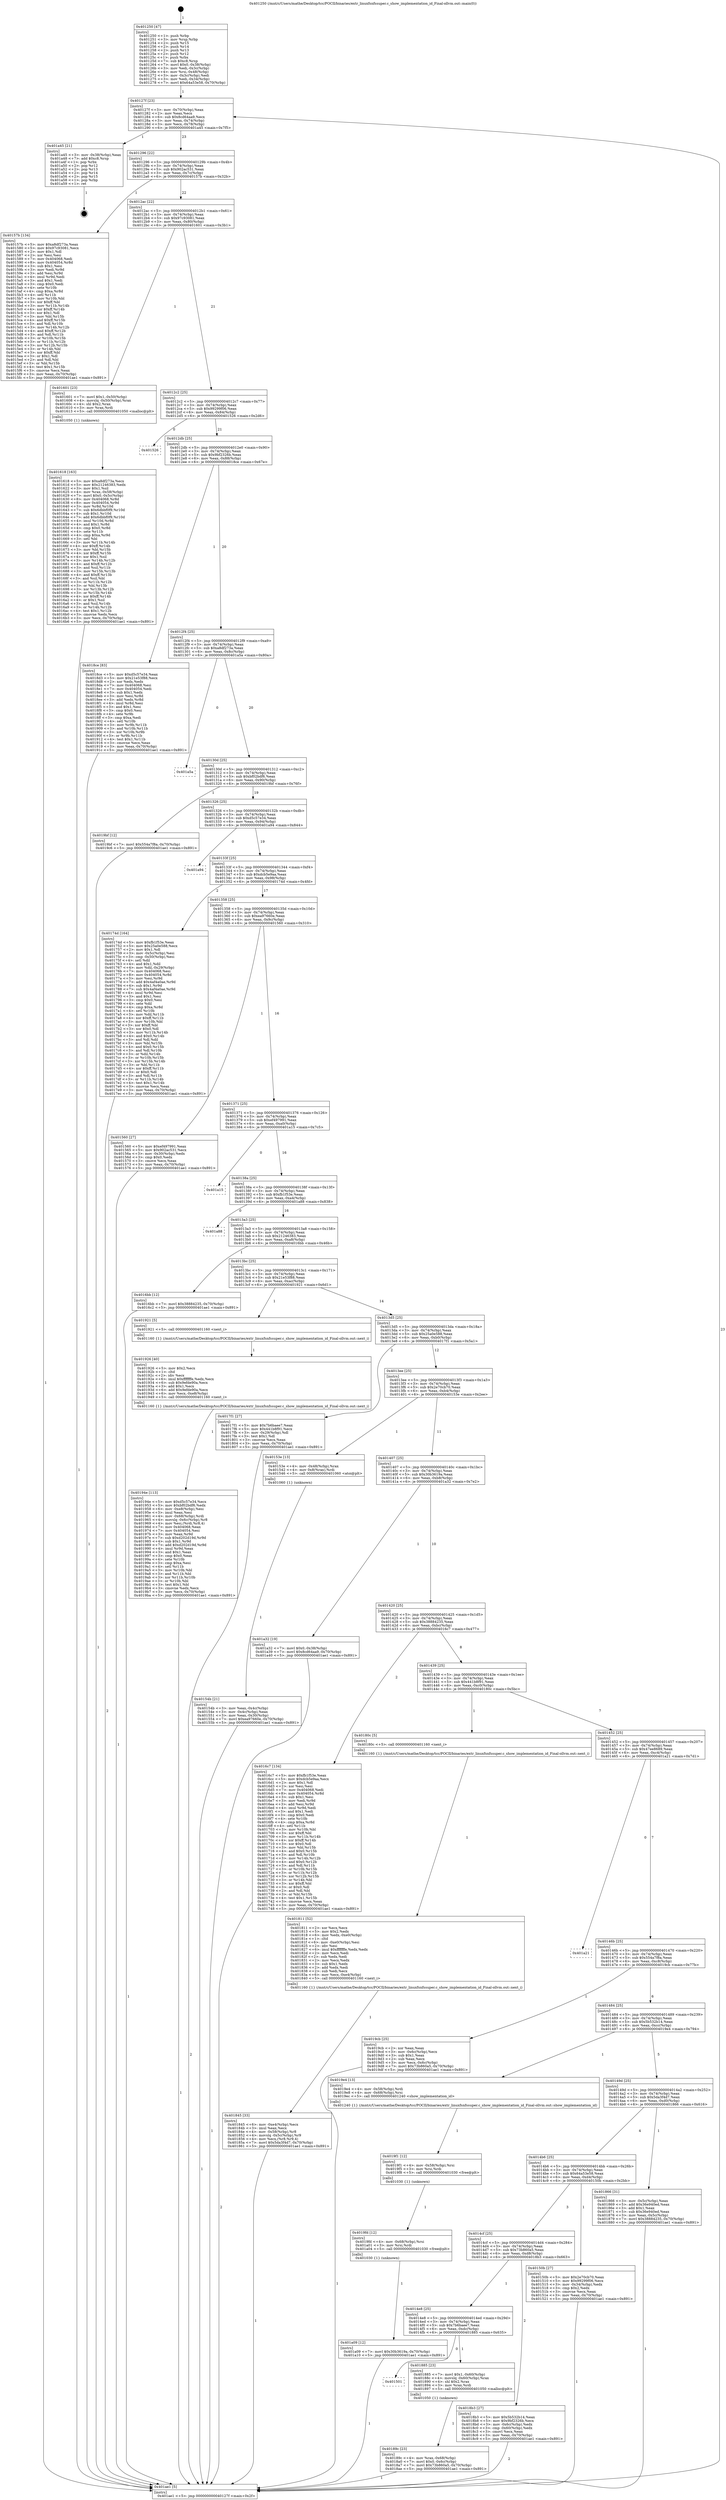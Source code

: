 digraph "0x401250" {
  label = "0x401250 (/mnt/c/Users/mathe/Desktop/tcc/POCII/binaries/extr_linuxfsnfssuper.c_show_implementation_id_Final-ollvm.out::main(0))"
  labelloc = "t"
  node[shape=record]

  Entry [label="",width=0.3,height=0.3,shape=circle,fillcolor=black,style=filled]
  "0x40127f" [label="{
     0x40127f [23]\l
     | [instrs]\l
     &nbsp;&nbsp;0x40127f \<+3\>: mov -0x70(%rbp),%eax\l
     &nbsp;&nbsp;0x401282 \<+2\>: mov %eax,%ecx\l
     &nbsp;&nbsp;0x401284 \<+6\>: sub $0x8cd64aa9,%ecx\l
     &nbsp;&nbsp;0x40128a \<+3\>: mov %eax,-0x74(%rbp)\l
     &nbsp;&nbsp;0x40128d \<+3\>: mov %ecx,-0x78(%rbp)\l
     &nbsp;&nbsp;0x401290 \<+6\>: je 0000000000401a45 \<main+0x7f5\>\l
  }"]
  "0x401a45" [label="{
     0x401a45 [21]\l
     | [instrs]\l
     &nbsp;&nbsp;0x401a45 \<+3\>: mov -0x38(%rbp),%eax\l
     &nbsp;&nbsp;0x401a48 \<+7\>: add $0xc8,%rsp\l
     &nbsp;&nbsp;0x401a4f \<+1\>: pop %rbx\l
     &nbsp;&nbsp;0x401a50 \<+2\>: pop %r12\l
     &nbsp;&nbsp;0x401a52 \<+2\>: pop %r13\l
     &nbsp;&nbsp;0x401a54 \<+2\>: pop %r14\l
     &nbsp;&nbsp;0x401a56 \<+2\>: pop %r15\l
     &nbsp;&nbsp;0x401a58 \<+1\>: pop %rbp\l
     &nbsp;&nbsp;0x401a59 \<+1\>: ret\l
  }"]
  "0x401296" [label="{
     0x401296 [22]\l
     | [instrs]\l
     &nbsp;&nbsp;0x401296 \<+5\>: jmp 000000000040129b \<main+0x4b\>\l
     &nbsp;&nbsp;0x40129b \<+3\>: mov -0x74(%rbp),%eax\l
     &nbsp;&nbsp;0x40129e \<+5\>: sub $0x902ac531,%eax\l
     &nbsp;&nbsp;0x4012a3 \<+3\>: mov %eax,-0x7c(%rbp)\l
     &nbsp;&nbsp;0x4012a6 \<+6\>: je 000000000040157b \<main+0x32b\>\l
  }"]
  Exit [label="",width=0.3,height=0.3,shape=circle,fillcolor=black,style=filled,peripheries=2]
  "0x40157b" [label="{
     0x40157b [134]\l
     | [instrs]\l
     &nbsp;&nbsp;0x40157b \<+5\>: mov $0xa8df273a,%eax\l
     &nbsp;&nbsp;0x401580 \<+5\>: mov $0x97c93081,%ecx\l
     &nbsp;&nbsp;0x401585 \<+2\>: mov $0x1,%dl\l
     &nbsp;&nbsp;0x401587 \<+2\>: xor %esi,%esi\l
     &nbsp;&nbsp;0x401589 \<+7\>: mov 0x404068,%edi\l
     &nbsp;&nbsp;0x401590 \<+8\>: mov 0x404054,%r8d\l
     &nbsp;&nbsp;0x401598 \<+3\>: sub $0x1,%esi\l
     &nbsp;&nbsp;0x40159b \<+3\>: mov %edi,%r9d\l
     &nbsp;&nbsp;0x40159e \<+3\>: add %esi,%r9d\l
     &nbsp;&nbsp;0x4015a1 \<+4\>: imul %r9d,%edi\l
     &nbsp;&nbsp;0x4015a5 \<+3\>: and $0x1,%edi\l
     &nbsp;&nbsp;0x4015a8 \<+3\>: cmp $0x0,%edi\l
     &nbsp;&nbsp;0x4015ab \<+4\>: sete %r10b\l
     &nbsp;&nbsp;0x4015af \<+4\>: cmp $0xa,%r8d\l
     &nbsp;&nbsp;0x4015b3 \<+4\>: setl %r11b\l
     &nbsp;&nbsp;0x4015b7 \<+3\>: mov %r10b,%bl\l
     &nbsp;&nbsp;0x4015ba \<+3\>: xor $0xff,%bl\l
     &nbsp;&nbsp;0x4015bd \<+3\>: mov %r11b,%r14b\l
     &nbsp;&nbsp;0x4015c0 \<+4\>: xor $0xff,%r14b\l
     &nbsp;&nbsp;0x4015c4 \<+3\>: xor $0x1,%dl\l
     &nbsp;&nbsp;0x4015c7 \<+3\>: mov %bl,%r15b\l
     &nbsp;&nbsp;0x4015ca \<+4\>: and $0xff,%r15b\l
     &nbsp;&nbsp;0x4015ce \<+3\>: and %dl,%r10b\l
     &nbsp;&nbsp;0x4015d1 \<+3\>: mov %r14b,%r12b\l
     &nbsp;&nbsp;0x4015d4 \<+4\>: and $0xff,%r12b\l
     &nbsp;&nbsp;0x4015d8 \<+3\>: and %dl,%r11b\l
     &nbsp;&nbsp;0x4015db \<+3\>: or %r10b,%r15b\l
     &nbsp;&nbsp;0x4015de \<+3\>: or %r11b,%r12b\l
     &nbsp;&nbsp;0x4015e1 \<+3\>: xor %r12b,%r15b\l
     &nbsp;&nbsp;0x4015e4 \<+3\>: or %r14b,%bl\l
     &nbsp;&nbsp;0x4015e7 \<+3\>: xor $0xff,%bl\l
     &nbsp;&nbsp;0x4015ea \<+3\>: or $0x1,%dl\l
     &nbsp;&nbsp;0x4015ed \<+2\>: and %dl,%bl\l
     &nbsp;&nbsp;0x4015ef \<+3\>: or %bl,%r15b\l
     &nbsp;&nbsp;0x4015f2 \<+4\>: test $0x1,%r15b\l
     &nbsp;&nbsp;0x4015f6 \<+3\>: cmovne %ecx,%eax\l
     &nbsp;&nbsp;0x4015f9 \<+3\>: mov %eax,-0x70(%rbp)\l
     &nbsp;&nbsp;0x4015fc \<+5\>: jmp 0000000000401ae1 \<main+0x891\>\l
  }"]
  "0x4012ac" [label="{
     0x4012ac [22]\l
     | [instrs]\l
     &nbsp;&nbsp;0x4012ac \<+5\>: jmp 00000000004012b1 \<main+0x61\>\l
     &nbsp;&nbsp;0x4012b1 \<+3\>: mov -0x74(%rbp),%eax\l
     &nbsp;&nbsp;0x4012b4 \<+5\>: sub $0x97c93081,%eax\l
     &nbsp;&nbsp;0x4012b9 \<+3\>: mov %eax,-0x80(%rbp)\l
     &nbsp;&nbsp;0x4012bc \<+6\>: je 0000000000401601 \<main+0x3b1\>\l
  }"]
  "0x401a09" [label="{
     0x401a09 [12]\l
     | [instrs]\l
     &nbsp;&nbsp;0x401a09 \<+7\>: movl $0x30b3619a,-0x70(%rbp)\l
     &nbsp;&nbsp;0x401a10 \<+5\>: jmp 0000000000401ae1 \<main+0x891\>\l
  }"]
  "0x401601" [label="{
     0x401601 [23]\l
     | [instrs]\l
     &nbsp;&nbsp;0x401601 \<+7\>: movl $0x1,-0x50(%rbp)\l
     &nbsp;&nbsp;0x401608 \<+4\>: movslq -0x50(%rbp),%rax\l
     &nbsp;&nbsp;0x40160c \<+4\>: shl $0x2,%rax\l
     &nbsp;&nbsp;0x401610 \<+3\>: mov %rax,%rdi\l
     &nbsp;&nbsp;0x401613 \<+5\>: call 0000000000401050 \<malloc@plt\>\l
     | [calls]\l
     &nbsp;&nbsp;0x401050 \{1\} (unknown)\l
  }"]
  "0x4012c2" [label="{
     0x4012c2 [25]\l
     | [instrs]\l
     &nbsp;&nbsp;0x4012c2 \<+5\>: jmp 00000000004012c7 \<main+0x77\>\l
     &nbsp;&nbsp;0x4012c7 \<+3\>: mov -0x74(%rbp),%eax\l
     &nbsp;&nbsp;0x4012ca \<+5\>: sub $0x99299f06,%eax\l
     &nbsp;&nbsp;0x4012cf \<+6\>: mov %eax,-0x84(%rbp)\l
     &nbsp;&nbsp;0x4012d5 \<+6\>: je 0000000000401526 \<main+0x2d6\>\l
  }"]
  "0x4019fd" [label="{
     0x4019fd [12]\l
     | [instrs]\l
     &nbsp;&nbsp;0x4019fd \<+4\>: mov -0x68(%rbp),%rsi\l
     &nbsp;&nbsp;0x401a01 \<+3\>: mov %rsi,%rdi\l
     &nbsp;&nbsp;0x401a04 \<+5\>: call 0000000000401030 \<free@plt\>\l
     | [calls]\l
     &nbsp;&nbsp;0x401030 \{1\} (unknown)\l
  }"]
  "0x401526" [label="{
     0x401526\l
  }", style=dashed]
  "0x4012db" [label="{
     0x4012db [25]\l
     | [instrs]\l
     &nbsp;&nbsp;0x4012db \<+5\>: jmp 00000000004012e0 \<main+0x90\>\l
     &nbsp;&nbsp;0x4012e0 \<+3\>: mov -0x74(%rbp),%eax\l
     &nbsp;&nbsp;0x4012e3 \<+5\>: sub $0x9bf2326b,%eax\l
     &nbsp;&nbsp;0x4012e8 \<+6\>: mov %eax,-0x88(%rbp)\l
     &nbsp;&nbsp;0x4012ee \<+6\>: je 00000000004018ce \<main+0x67e\>\l
  }"]
  "0x4019f1" [label="{
     0x4019f1 [12]\l
     | [instrs]\l
     &nbsp;&nbsp;0x4019f1 \<+4\>: mov -0x58(%rbp),%rsi\l
     &nbsp;&nbsp;0x4019f5 \<+3\>: mov %rsi,%rdi\l
     &nbsp;&nbsp;0x4019f8 \<+5\>: call 0000000000401030 \<free@plt\>\l
     | [calls]\l
     &nbsp;&nbsp;0x401030 \{1\} (unknown)\l
  }"]
  "0x4018ce" [label="{
     0x4018ce [83]\l
     | [instrs]\l
     &nbsp;&nbsp;0x4018ce \<+5\>: mov $0xd5c57e34,%eax\l
     &nbsp;&nbsp;0x4018d3 \<+5\>: mov $0x21e53f88,%ecx\l
     &nbsp;&nbsp;0x4018d8 \<+2\>: xor %edx,%edx\l
     &nbsp;&nbsp;0x4018da \<+7\>: mov 0x404068,%esi\l
     &nbsp;&nbsp;0x4018e1 \<+7\>: mov 0x404054,%edi\l
     &nbsp;&nbsp;0x4018e8 \<+3\>: sub $0x1,%edx\l
     &nbsp;&nbsp;0x4018eb \<+3\>: mov %esi,%r8d\l
     &nbsp;&nbsp;0x4018ee \<+3\>: add %edx,%r8d\l
     &nbsp;&nbsp;0x4018f1 \<+4\>: imul %r8d,%esi\l
     &nbsp;&nbsp;0x4018f5 \<+3\>: and $0x1,%esi\l
     &nbsp;&nbsp;0x4018f8 \<+3\>: cmp $0x0,%esi\l
     &nbsp;&nbsp;0x4018fb \<+4\>: sete %r9b\l
     &nbsp;&nbsp;0x4018ff \<+3\>: cmp $0xa,%edi\l
     &nbsp;&nbsp;0x401902 \<+4\>: setl %r10b\l
     &nbsp;&nbsp;0x401906 \<+3\>: mov %r9b,%r11b\l
     &nbsp;&nbsp;0x401909 \<+3\>: and %r10b,%r11b\l
     &nbsp;&nbsp;0x40190c \<+3\>: xor %r10b,%r9b\l
     &nbsp;&nbsp;0x40190f \<+3\>: or %r9b,%r11b\l
     &nbsp;&nbsp;0x401912 \<+4\>: test $0x1,%r11b\l
     &nbsp;&nbsp;0x401916 \<+3\>: cmovne %ecx,%eax\l
     &nbsp;&nbsp;0x401919 \<+3\>: mov %eax,-0x70(%rbp)\l
     &nbsp;&nbsp;0x40191c \<+5\>: jmp 0000000000401ae1 \<main+0x891\>\l
  }"]
  "0x4012f4" [label="{
     0x4012f4 [25]\l
     | [instrs]\l
     &nbsp;&nbsp;0x4012f4 \<+5\>: jmp 00000000004012f9 \<main+0xa9\>\l
     &nbsp;&nbsp;0x4012f9 \<+3\>: mov -0x74(%rbp),%eax\l
     &nbsp;&nbsp;0x4012fc \<+5\>: sub $0xa8df273a,%eax\l
     &nbsp;&nbsp;0x401301 \<+6\>: mov %eax,-0x8c(%rbp)\l
     &nbsp;&nbsp;0x401307 \<+6\>: je 0000000000401a5a \<main+0x80a\>\l
  }"]
  "0x40194e" [label="{
     0x40194e [113]\l
     | [instrs]\l
     &nbsp;&nbsp;0x40194e \<+5\>: mov $0xd5c57e34,%ecx\l
     &nbsp;&nbsp;0x401953 \<+5\>: mov $0xbf02bdf6,%edx\l
     &nbsp;&nbsp;0x401958 \<+6\>: mov -0xe8(%rbp),%esi\l
     &nbsp;&nbsp;0x40195e \<+3\>: imul %eax,%esi\l
     &nbsp;&nbsp;0x401961 \<+4\>: mov -0x68(%rbp),%rdi\l
     &nbsp;&nbsp;0x401965 \<+4\>: movslq -0x6c(%rbp),%r8\l
     &nbsp;&nbsp;0x401969 \<+4\>: mov %esi,(%rdi,%r8,4)\l
     &nbsp;&nbsp;0x40196d \<+7\>: mov 0x404068,%eax\l
     &nbsp;&nbsp;0x401974 \<+7\>: mov 0x404054,%esi\l
     &nbsp;&nbsp;0x40197b \<+3\>: mov %eax,%r9d\l
     &nbsp;&nbsp;0x40197e \<+7\>: sub $0xd202d19d,%r9d\l
     &nbsp;&nbsp;0x401985 \<+4\>: sub $0x1,%r9d\l
     &nbsp;&nbsp;0x401989 \<+7\>: add $0xd202d19d,%r9d\l
     &nbsp;&nbsp;0x401990 \<+4\>: imul %r9d,%eax\l
     &nbsp;&nbsp;0x401994 \<+3\>: and $0x1,%eax\l
     &nbsp;&nbsp;0x401997 \<+3\>: cmp $0x0,%eax\l
     &nbsp;&nbsp;0x40199a \<+4\>: sete %r10b\l
     &nbsp;&nbsp;0x40199e \<+3\>: cmp $0xa,%esi\l
     &nbsp;&nbsp;0x4019a1 \<+4\>: setl %r11b\l
     &nbsp;&nbsp;0x4019a5 \<+3\>: mov %r10b,%bl\l
     &nbsp;&nbsp;0x4019a8 \<+3\>: and %r11b,%bl\l
     &nbsp;&nbsp;0x4019ab \<+3\>: xor %r11b,%r10b\l
     &nbsp;&nbsp;0x4019ae \<+3\>: or %r10b,%bl\l
     &nbsp;&nbsp;0x4019b1 \<+3\>: test $0x1,%bl\l
     &nbsp;&nbsp;0x4019b4 \<+3\>: cmovne %edx,%ecx\l
     &nbsp;&nbsp;0x4019b7 \<+3\>: mov %ecx,-0x70(%rbp)\l
     &nbsp;&nbsp;0x4019ba \<+5\>: jmp 0000000000401ae1 \<main+0x891\>\l
  }"]
  "0x401a5a" [label="{
     0x401a5a\l
  }", style=dashed]
  "0x40130d" [label="{
     0x40130d [25]\l
     | [instrs]\l
     &nbsp;&nbsp;0x40130d \<+5\>: jmp 0000000000401312 \<main+0xc2\>\l
     &nbsp;&nbsp;0x401312 \<+3\>: mov -0x74(%rbp),%eax\l
     &nbsp;&nbsp;0x401315 \<+5\>: sub $0xbf02bdf6,%eax\l
     &nbsp;&nbsp;0x40131a \<+6\>: mov %eax,-0x90(%rbp)\l
     &nbsp;&nbsp;0x401320 \<+6\>: je 00000000004019bf \<main+0x76f\>\l
  }"]
  "0x401926" [label="{
     0x401926 [40]\l
     | [instrs]\l
     &nbsp;&nbsp;0x401926 \<+5\>: mov $0x2,%ecx\l
     &nbsp;&nbsp;0x40192b \<+1\>: cltd\l
     &nbsp;&nbsp;0x40192c \<+2\>: idiv %ecx\l
     &nbsp;&nbsp;0x40192e \<+6\>: imul $0xfffffffe,%edx,%ecx\l
     &nbsp;&nbsp;0x401934 \<+6\>: sub $0x9efde90a,%ecx\l
     &nbsp;&nbsp;0x40193a \<+3\>: add $0x1,%ecx\l
     &nbsp;&nbsp;0x40193d \<+6\>: add $0x9efde90a,%ecx\l
     &nbsp;&nbsp;0x401943 \<+6\>: mov %ecx,-0xe8(%rbp)\l
     &nbsp;&nbsp;0x401949 \<+5\>: call 0000000000401160 \<next_i\>\l
     | [calls]\l
     &nbsp;&nbsp;0x401160 \{1\} (/mnt/c/Users/mathe/Desktop/tcc/POCII/binaries/extr_linuxfsnfssuper.c_show_implementation_id_Final-ollvm.out::next_i)\l
  }"]
  "0x4019bf" [label="{
     0x4019bf [12]\l
     | [instrs]\l
     &nbsp;&nbsp;0x4019bf \<+7\>: movl $0x554a7f8a,-0x70(%rbp)\l
     &nbsp;&nbsp;0x4019c6 \<+5\>: jmp 0000000000401ae1 \<main+0x891\>\l
  }"]
  "0x401326" [label="{
     0x401326 [25]\l
     | [instrs]\l
     &nbsp;&nbsp;0x401326 \<+5\>: jmp 000000000040132b \<main+0xdb\>\l
     &nbsp;&nbsp;0x40132b \<+3\>: mov -0x74(%rbp),%eax\l
     &nbsp;&nbsp;0x40132e \<+5\>: sub $0xd5c57e34,%eax\l
     &nbsp;&nbsp;0x401333 \<+6\>: mov %eax,-0x94(%rbp)\l
     &nbsp;&nbsp;0x401339 \<+6\>: je 0000000000401a94 \<main+0x844\>\l
  }"]
  "0x40189c" [label="{
     0x40189c [23]\l
     | [instrs]\l
     &nbsp;&nbsp;0x40189c \<+4\>: mov %rax,-0x68(%rbp)\l
     &nbsp;&nbsp;0x4018a0 \<+7\>: movl $0x0,-0x6c(%rbp)\l
     &nbsp;&nbsp;0x4018a7 \<+7\>: movl $0x73b860a5,-0x70(%rbp)\l
     &nbsp;&nbsp;0x4018ae \<+5\>: jmp 0000000000401ae1 \<main+0x891\>\l
  }"]
  "0x401a94" [label="{
     0x401a94\l
  }", style=dashed]
  "0x40133f" [label="{
     0x40133f [25]\l
     | [instrs]\l
     &nbsp;&nbsp;0x40133f \<+5\>: jmp 0000000000401344 \<main+0xf4\>\l
     &nbsp;&nbsp;0x401344 \<+3\>: mov -0x74(%rbp),%eax\l
     &nbsp;&nbsp;0x401347 \<+5\>: sub $0xdcb5e9aa,%eax\l
     &nbsp;&nbsp;0x40134c \<+6\>: mov %eax,-0x98(%rbp)\l
     &nbsp;&nbsp;0x401352 \<+6\>: je 000000000040174d \<main+0x4fd\>\l
  }"]
  "0x401501" [label="{
     0x401501\l
  }", style=dashed]
  "0x40174d" [label="{
     0x40174d [164]\l
     | [instrs]\l
     &nbsp;&nbsp;0x40174d \<+5\>: mov $0xfb1f53e,%eax\l
     &nbsp;&nbsp;0x401752 \<+5\>: mov $0x25a0e588,%ecx\l
     &nbsp;&nbsp;0x401757 \<+2\>: mov $0x1,%dl\l
     &nbsp;&nbsp;0x401759 \<+3\>: mov -0x5c(%rbp),%esi\l
     &nbsp;&nbsp;0x40175c \<+3\>: cmp -0x50(%rbp),%esi\l
     &nbsp;&nbsp;0x40175f \<+4\>: setl %dil\l
     &nbsp;&nbsp;0x401763 \<+4\>: and $0x1,%dil\l
     &nbsp;&nbsp;0x401767 \<+4\>: mov %dil,-0x29(%rbp)\l
     &nbsp;&nbsp;0x40176b \<+7\>: mov 0x404068,%esi\l
     &nbsp;&nbsp;0x401772 \<+8\>: mov 0x404054,%r8d\l
     &nbsp;&nbsp;0x40177a \<+3\>: mov %esi,%r9d\l
     &nbsp;&nbsp;0x40177d \<+7\>: add $0x4af4a0ae,%r9d\l
     &nbsp;&nbsp;0x401784 \<+4\>: sub $0x1,%r9d\l
     &nbsp;&nbsp;0x401788 \<+7\>: sub $0x4af4a0ae,%r9d\l
     &nbsp;&nbsp;0x40178f \<+4\>: imul %r9d,%esi\l
     &nbsp;&nbsp;0x401793 \<+3\>: and $0x1,%esi\l
     &nbsp;&nbsp;0x401796 \<+3\>: cmp $0x0,%esi\l
     &nbsp;&nbsp;0x401799 \<+4\>: sete %dil\l
     &nbsp;&nbsp;0x40179d \<+4\>: cmp $0xa,%r8d\l
     &nbsp;&nbsp;0x4017a1 \<+4\>: setl %r10b\l
     &nbsp;&nbsp;0x4017a5 \<+3\>: mov %dil,%r11b\l
     &nbsp;&nbsp;0x4017a8 \<+4\>: xor $0xff,%r11b\l
     &nbsp;&nbsp;0x4017ac \<+3\>: mov %r10b,%bl\l
     &nbsp;&nbsp;0x4017af \<+3\>: xor $0xff,%bl\l
     &nbsp;&nbsp;0x4017b2 \<+3\>: xor $0x0,%dl\l
     &nbsp;&nbsp;0x4017b5 \<+3\>: mov %r11b,%r14b\l
     &nbsp;&nbsp;0x4017b8 \<+4\>: and $0x0,%r14b\l
     &nbsp;&nbsp;0x4017bc \<+3\>: and %dl,%dil\l
     &nbsp;&nbsp;0x4017bf \<+3\>: mov %bl,%r15b\l
     &nbsp;&nbsp;0x4017c2 \<+4\>: and $0x0,%r15b\l
     &nbsp;&nbsp;0x4017c6 \<+3\>: and %dl,%r10b\l
     &nbsp;&nbsp;0x4017c9 \<+3\>: or %dil,%r14b\l
     &nbsp;&nbsp;0x4017cc \<+3\>: or %r10b,%r15b\l
     &nbsp;&nbsp;0x4017cf \<+3\>: xor %r15b,%r14b\l
     &nbsp;&nbsp;0x4017d2 \<+3\>: or %bl,%r11b\l
     &nbsp;&nbsp;0x4017d5 \<+4\>: xor $0xff,%r11b\l
     &nbsp;&nbsp;0x4017d9 \<+3\>: or $0x0,%dl\l
     &nbsp;&nbsp;0x4017dc \<+3\>: and %dl,%r11b\l
     &nbsp;&nbsp;0x4017df \<+3\>: or %r11b,%r14b\l
     &nbsp;&nbsp;0x4017e2 \<+4\>: test $0x1,%r14b\l
     &nbsp;&nbsp;0x4017e6 \<+3\>: cmovne %ecx,%eax\l
     &nbsp;&nbsp;0x4017e9 \<+3\>: mov %eax,-0x70(%rbp)\l
     &nbsp;&nbsp;0x4017ec \<+5\>: jmp 0000000000401ae1 \<main+0x891\>\l
  }"]
  "0x401358" [label="{
     0x401358 [25]\l
     | [instrs]\l
     &nbsp;&nbsp;0x401358 \<+5\>: jmp 000000000040135d \<main+0x10d\>\l
     &nbsp;&nbsp;0x40135d \<+3\>: mov -0x74(%rbp),%eax\l
     &nbsp;&nbsp;0x401360 \<+5\>: sub $0xea97660e,%eax\l
     &nbsp;&nbsp;0x401365 \<+6\>: mov %eax,-0x9c(%rbp)\l
     &nbsp;&nbsp;0x40136b \<+6\>: je 0000000000401560 \<main+0x310\>\l
  }"]
  "0x401885" [label="{
     0x401885 [23]\l
     | [instrs]\l
     &nbsp;&nbsp;0x401885 \<+7\>: movl $0x1,-0x60(%rbp)\l
     &nbsp;&nbsp;0x40188c \<+4\>: movslq -0x60(%rbp),%rax\l
     &nbsp;&nbsp;0x401890 \<+4\>: shl $0x2,%rax\l
     &nbsp;&nbsp;0x401894 \<+3\>: mov %rax,%rdi\l
     &nbsp;&nbsp;0x401897 \<+5\>: call 0000000000401050 \<malloc@plt\>\l
     | [calls]\l
     &nbsp;&nbsp;0x401050 \{1\} (unknown)\l
  }"]
  "0x401560" [label="{
     0x401560 [27]\l
     | [instrs]\l
     &nbsp;&nbsp;0x401560 \<+5\>: mov $0xef497991,%eax\l
     &nbsp;&nbsp;0x401565 \<+5\>: mov $0x902ac531,%ecx\l
     &nbsp;&nbsp;0x40156a \<+3\>: mov -0x30(%rbp),%edx\l
     &nbsp;&nbsp;0x40156d \<+3\>: cmp $0x0,%edx\l
     &nbsp;&nbsp;0x401570 \<+3\>: cmove %ecx,%eax\l
     &nbsp;&nbsp;0x401573 \<+3\>: mov %eax,-0x70(%rbp)\l
     &nbsp;&nbsp;0x401576 \<+5\>: jmp 0000000000401ae1 \<main+0x891\>\l
  }"]
  "0x401371" [label="{
     0x401371 [25]\l
     | [instrs]\l
     &nbsp;&nbsp;0x401371 \<+5\>: jmp 0000000000401376 \<main+0x126\>\l
     &nbsp;&nbsp;0x401376 \<+3\>: mov -0x74(%rbp),%eax\l
     &nbsp;&nbsp;0x401379 \<+5\>: sub $0xef497991,%eax\l
     &nbsp;&nbsp;0x40137e \<+6\>: mov %eax,-0xa0(%rbp)\l
     &nbsp;&nbsp;0x401384 \<+6\>: je 0000000000401a15 \<main+0x7c5\>\l
  }"]
  "0x4014e8" [label="{
     0x4014e8 [25]\l
     | [instrs]\l
     &nbsp;&nbsp;0x4014e8 \<+5\>: jmp 00000000004014ed \<main+0x29d\>\l
     &nbsp;&nbsp;0x4014ed \<+3\>: mov -0x74(%rbp),%eax\l
     &nbsp;&nbsp;0x4014f0 \<+5\>: sub $0x7b6baee7,%eax\l
     &nbsp;&nbsp;0x4014f5 \<+6\>: mov %eax,-0xdc(%rbp)\l
     &nbsp;&nbsp;0x4014fb \<+6\>: je 0000000000401885 \<main+0x635\>\l
  }"]
  "0x401a15" [label="{
     0x401a15\l
  }", style=dashed]
  "0x40138a" [label="{
     0x40138a [25]\l
     | [instrs]\l
     &nbsp;&nbsp;0x40138a \<+5\>: jmp 000000000040138f \<main+0x13f\>\l
     &nbsp;&nbsp;0x40138f \<+3\>: mov -0x74(%rbp),%eax\l
     &nbsp;&nbsp;0x401392 \<+5\>: sub $0xfb1f53e,%eax\l
     &nbsp;&nbsp;0x401397 \<+6\>: mov %eax,-0xa4(%rbp)\l
     &nbsp;&nbsp;0x40139d \<+6\>: je 0000000000401a88 \<main+0x838\>\l
  }"]
  "0x4018b3" [label="{
     0x4018b3 [27]\l
     | [instrs]\l
     &nbsp;&nbsp;0x4018b3 \<+5\>: mov $0x5b532b14,%eax\l
     &nbsp;&nbsp;0x4018b8 \<+5\>: mov $0x9bf2326b,%ecx\l
     &nbsp;&nbsp;0x4018bd \<+3\>: mov -0x6c(%rbp),%edx\l
     &nbsp;&nbsp;0x4018c0 \<+3\>: cmp -0x60(%rbp),%edx\l
     &nbsp;&nbsp;0x4018c3 \<+3\>: cmovl %ecx,%eax\l
     &nbsp;&nbsp;0x4018c6 \<+3\>: mov %eax,-0x70(%rbp)\l
     &nbsp;&nbsp;0x4018c9 \<+5\>: jmp 0000000000401ae1 \<main+0x891\>\l
  }"]
  "0x401a88" [label="{
     0x401a88\l
  }", style=dashed]
  "0x4013a3" [label="{
     0x4013a3 [25]\l
     | [instrs]\l
     &nbsp;&nbsp;0x4013a3 \<+5\>: jmp 00000000004013a8 \<main+0x158\>\l
     &nbsp;&nbsp;0x4013a8 \<+3\>: mov -0x74(%rbp),%eax\l
     &nbsp;&nbsp;0x4013ab \<+5\>: sub $0x21246383,%eax\l
     &nbsp;&nbsp;0x4013b0 \<+6\>: mov %eax,-0xa8(%rbp)\l
     &nbsp;&nbsp;0x4013b6 \<+6\>: je 00000000004016bb \<main+0x46b\>\l
  }"]
  "0x401845" [label="{
     0x401845 [33]\l
     | [instrs]\l
     &nbsp;&nbsp;0x401845 \<+6\>: mov -0xe4(%rbp),%ecx\l
     &nbsp;&nbsp;0x40184b \<+3\>: imul %eax,%ecx\l
     &nbsp;&nbsp;0x40184e \<+4\>: mov -0x58(%rbp),%r8\l
     &nbsp;&nbsp;0x401852 \<+4\>: movslq -0x5c(%rbp),%r9\l
     &nbsp;&nbsp;0x401856 \<+4\>: mov %ecx,(%r8,%r9,4)\l
     &nbsp;&nbsp;0x40185a \<+7\>: movl $0x5da3f4d7,-0x70(%rbp)\l
     &nbsp;&nbsp;0x401861 \<+5\>: jmp 0000000000401ae1 \<main+0x891\>\l
  }"]
  "0x4016bb" [label="{
     0x4016bb [12]\l
     | [instrs]\l
     &nbsp;&nbsp;0x4016bb \<+7\>: movl $0x38884235,-0x70(%rbp)\l
     &nbsp;&nbsp;0x4016c2 \<+5\>: jmp 0000000000401ae1 \<main+0x891\>\l
  }"]
  "0x4013bc" [label="{
     0x4013bc [25]\l
     | [instrs]\l
     &nbsp;&nbsp;0x4013bc \<+5\>: jmp 00000000004013c1 \<main+0x171\>\l
     &nbsp;&nbsp;0x4013c1 \<+3\>: mov -0x74(%rbp),%eax\l
     &nbsp;&nbsp;0x4013c4 \<+5\>: sub $0x21e53f88,%eax\l
     &nbsp;&nbsp;0x4013c9 \<+6\>: mov %eax,-0xac(%rbp)\l
     &nbsp;&nbsp;0x4013cf \<+6\>: je 0000000000401921 \<main+0x6d1\>\l
  }"]
  "0x401811" [label="{
     0x401811 [52]\l
     | [instrs]\l
     &nbsp;&nbsp;0x401811 \<+2\>: xor %ecx,%ecx\l
     &nbsp;&nbsp;0x401813 \<+5\>: mov $0x2,%edx\l
     &nbsp;&nbsp;0x401818 \<+6\>: mov %edx,-0xe0(%rbp)\l
     &nbsp;&nbsp;0x40181e \<+1\>: cltd\l
     &nbsp;&nbsp;0x40181f \<+6\>: mov -0xe0(%rbp),%esi\l
     &nbsp;&nbsp;0x401825 \<+2\>: idiv %esi\l
     &nbsp;&nbsp;0x401827 \<+6\>: imul $0xfffffffe,%edx,%edx\l
     &nbsp;&nbsp;0x40182d \<+2\>: mov %ecx,%edi\l
     &nbsp;&nbsp;0x40182f \<+2\>: sub %edx,%edi\l
     &nbsp;&nbsp;0x401831 \<+2\>: mov %ecx,%edx\l
     &nbsp;&nbsp;0x401833 \<+3\>: sub $0x1,%edx\l
     &nbsp;&nbsp;0x401836 \<+2\>: add %edx,%edi\l
     &nbsp;&nbsp;0x401838 \<+2\>: sub %edi,%ecx\l
     &nbsp;&nbsp;0x40183a \<+6\>: mov %ecx,-0xe4(%rbp)\l
     &nbsp;&nbsp;0x401840 \<+5\>: call 0000000000401160 \<next_i\>\l
     | [calls]\l
     &nbsp;&nbsp;0x401160 \{1\} (/mnt/c/Users/mathe/Desktop/tcc/POCII/binaries/extr_linuxfsnfssuper.c_show_implementation_id_Final-ollvm.out::next_i)\l
  }"]
  "0x401921" [label="{
     0x401921 [5]\l
     | [instrs]\l
     &nbsp;&nbsp;0x401921 \<+5\>: call 0000000000401160 \<next_i\>\l
     | [calls]\l
     &nbsp;&nbsp;0x401160 \{1\} (/mnt/c/Users/mathe/Desktop/tcc/POCII/binaries/extr_linuxfsnfssuper.c_show_implementation_id_Final-ollvm.out::next_i)\l
  }"]
  "0x4013d5" [label="{
     0x4013d5 [25]\l
     | [instrs]\l
     &nbsp;&nbsp;0x4013d5 \<+5\>: jmp 00000000004013da \<main+0x18a\>\l
     &nbsp;&nbsp;0x4013da \<+3\>: mov -0x74(%rbp),%eax\l
     &nbsp;&nbsp;0x4013dd \<+5\>: sub $0x25a0e588,%eax\l
     &nbsp;&nbsp;0x4013e2 \<+6\>: mov %eax,-0xb0(%rbp)\l
     &nbsp;&nbsp;0x4013e8 \<+6\>: je 00000000004017f1 \<main+0x5a1\>\l
  }"]
  "0x401618" [label="{
     0x401618 [163]\l
     | [instrs]\l
     &nbsp;&nbsp;0x401618 \<+5\>: mov $0xa8df273a,%ecx\l
     &nbsp;&nbsp;0x40161d \<+5\>: mov $0x21246383,%edx\l
     &nbsp;&nbsp;0x401622 \<+3\>: mov $0x1,%sil\l
     &nbsp;&nbsp;0x401625 \<+4\>: mov %rax,-0x58(%rbp)\l
     &nbsp;&nbsp;0x401629 \<+7\>: movl $0x0,-0x5c(%rbp)\l
     &nbsp;&nbsp;0x401630 \<+8\>: mov 0x404068,%r8d\l
     &nbsp;&nbsp;0x401638 \<+8\>: mov 0x404054,%r9d\l
     &nbsp;&nbsp;0x401640 \<+3\>: mov %r8d,%r10d\l
     &nbsp;&nbsp;0x401643 \<+7\>: sub $0x6dbbf0f9,%r10d\l
     &nbsp;&nbsp;0x40164a \<+4\>: sub $0x1,%r10d\l
     &nbsp;&nbsp;0x40164e \<+7\>: add $0x6dbbf0f9,%r10d\l
     &nbsp;&nbsp;0x401655 \<+4\>: imul %r10d,%r8d\l
     &nbsp;&nbsp;0x401659 \<+4\>: and $0x1,%r8d\l
     &nbsp;&nbsp;0x40165d \<+4\>: cmp $0x0,%r8d\l
     &nbsp;&nbsp;0x401661 \<+4\>: sete %r11b\l
     &nbsp;&nbsp;0x401665 \<+4\>: cmp $0xa,%r9d\l
     &nbsp;&nbsp;0x401669 \<+3\>: setl %bl\l
     &nbsp;&nbsp;0x40166c \<+3\>: mov %r11b,%r14b\l
     &nbsp;&nbsp;0x40166f \<+4\>: xor $0xff,%r14b\l
     &nbsp;&nbsp;0x401673 \<+3\>: mov %bl,%r15b\l
     &nbsp;&nbsp;0x401676 \<+4\>: xor $0xff,%r15b\l
     &nbsp;&nbsp;0x40167a \<+4\>: xor $0x1,%sil\l
     &nbsp;&nbsp;0x40167e \<+3\>: mov %r14b,%r12b\l
     &nbsp;&nbsp;0x401681 \<+4\>: and $0xff,%r12b\l
     &nbsp;&nbsp;0x401685 \<+3\>: and %sil,%r11b\l
     &nbsp;&nbsp;0x401688 \<+3\>: mov %r15b,%r13b\l
     &nbsp;&nbsp;0x40168b \<+4\>: and $0xff,%r13b\l
     &nbsp;&nbsp;0x40168f \<+3\>: and %sil,%bl\l
     &nbsp;&nbsp;0x401692 \<+3\>: or %r11b,%r12b\l
     &nbsp;&nbsp;0x401695 \<+3\>: or %bl,%r13b\l
     &nbsp;&nbsp;0x401698 \<+3\>: xor %r13b,%r12b\l
     &nbsp;&nbsp;0x40169b \<+3\>: or %r15b,%r14b\l
     &nbsp;&nbsp;0x40169e \<+4\>: xor $0xff,%r14b\l
     &nbsp;&nbsp;0x4016a2 \<+4\>: or $0x1,%sil\l
     &nbsp;&nbsp;0x4016a6 \<+3\>: and %sil,%r14b\l
     &nbsp;&nbsp;0x4016a9 \<+3\>: or %r14b,%r12b\l
     &nbsp;&nbsp;0x4016ac \<+4\>: test $0x1,%r12b\l
     &nbsp;&nbsp;0x4016b0 \<+3\>: cmovne %edx,%ecx\l
     &nbsp;&nbsp;0x4016b3 \<+3\>: mov %ecx,-0x70(%rbp)\l
     &nbsp;&nbsp;0x4016b6 \<+5\>: jmp 0000000000401ae1 \<main+0x891\>\l
  }"]
  "0x4017f1" [label="{
     0x4017f1 [27]\l
     | [instrs]\l
     &nbsp;&nbsp;0x4017f1 \<+5\>: mov $0x7b6baee7,%eax\l
     &nbsp;&nbsp;0x4017f6 \<+5\>: mov $0x441b8f91,%ecx\l
     &nbsp;&nbsp;0x4017fb \<+3\>: mov -0x29(%rbp),%dl\l
     &nbsp;&nbsp;0x4017fe \<+3\>: test $0x1,%dl\l
     &nbsp;&nbsp;0x401801 \<+3\>: cmovne %ecx,%eax\l
     &nbsp;&nbsp;0x401804 \<+3\>: mov %eax,-0x70(%rbp)\l
     &nbsp;&nbsp;0x401807 \<+5\>: jmp 0000000000401ae1 \<main+0x891\>\l
  }"]
  "0x4013ee" [label="{
     0x4013ee [25]\l
     | [instrs]\l
     &nbsp;&nbsp;0x4013ee \<+5\>: jmp 00000000004013f3 \<main+0x1a3\>\l
     &nbsp;&nbsp;0x4013f3 \<+3\>: mov -0x74(%rbp),%eax\l
     &nbsp;&nbsp;0x4013f6 \<+5\>: sub $0x2e70cb70,%eax\l
     &nbsp;&nbsp;0x4013fb \<+6\>: mov %eax,-0xb4(%rbp)\l
     &nbsp;&nbsp;0x401401 \<+6\>: je 000000000040153e \<main+0x2ee\>\l
  }"]
  "0x40154b" [label="{
     0x40154b [21]\l
     | [instrs]\l
     &nbsp;&nbsp;0x40154b \<+3\>: mov %eax,-0x4c(%rbp)\l
     &nbsp;&nbsp;0x40154e \<+3\>: mov -0x4c(%rbp),%eax\l
     &nbsp;&nbsp;0x401551 \<+3\>: mov %eax,-0x30(%rbp)\l
     &nbsp;&nbsp;0x401554 \<+7\>: movl $0xea97660e,-0x70(%rbp)\l
     &nbsp;&nbsp;0x40155b \<+5\>: jmp 0000000000401ae1 \<main+0x891\>\l
  }"]
  "0x40153e" [label="{
     0x40153e [13]\l
     | [instrs]\l
     &nbsp;&nbsp;0x40153e \<+4\>: mov -0x48(%rbp),%rax\l
     &nbsp;&nbsp;0x401542 \<+4\>: mov 0x8(%rax),%rdi\l
     &nbsp;&nbsp;0x401546 \<+5\>: call 0000000000401060 \<atoi@plt\>\l
     | [calls]\l
     &nbsp;&nbsp;0x401060 \{1\} (unknown)\l
  }"]
  "0x401407" [label="{
     0x401407 [25]\l
     | [instrs]\l
     &nbsp;&nbsp;0x401407 \<+5\>: jmp 000000000040140c \<main+0x1bc\>\l
     &nbsp;&nbsp;0x40140c \<+3\>: mov -0x74(%rbp),%eax\l
     &nbsp;&nbsp;0x40140f \<+5\>: sub $0x30b3619a,%eax\l
     &nbsp;&nbsp;0x401414 \<+6\>: mov %eax,-0xb8(%rbp)\l
     &nbsp;&nbsp;0x40141a \<+6\>: je 0000000000401a32 \<main+0x7e2\>\l
  }"]
  "0x401250" [label="{
     0x401250 [47]\l
     | [instrs]\l
     &nbsp;&nbsp;0x401250 \<+1\>: push %rbp\l
     &nbsp;&nbsp;0x401251 \<+3\>: mov %rsp,%rbp\l
     &nbsp;&nbsp;0x401254 \<+2\>: push %r15\l
     &nbsp;&nbsp;0x401256 \<+2\>: push %r14\l
     &nbsp;&nbsp;0x401258 \<+2\>: push %r13\l
     &nbsp;&nbsp;0x40125a \<+2\>: push %r12\l
     &nbsp;&nbsp;0x40125c \<+1\>: push %rbx\l
     &nbsp;&nbsp;0x40125d \<+7\>: sub $0xc8,%rsp\l
     &nbsp;&nbsp;0x401264 \<+7\>: movl $0x0,-0x38(%rbp)\l
     &nbsp;&nbsp;0x40126b \<+3\>: mov %edi,-0x3c(%rbp)\l
     &nbsp;&nbsp;0x40126e \<+4\>: mov %rsi,-0x48(%rbp)\l
     &nbsp;&nbsp;0x401272 \<+3\>: mov -0x3c(%rbp),%edi\l
     &nbsp;&nbsp;0x401275 \<+3\>: mov %edi,-0x34(%rbp)\l
     &nbsp;&nbsp;0x401278 \<+7\>: movl $0x64a53e58,-0x70(%rbp)\l
  }"]
  "0x401a32" [label="{
     0x401a32 [19]\l
     | [instrs]\l
     &nbsp;&nbsp;0x401a32 \<+7\>: movl $0x0,-0x38(%rbp)\l
     &nbsp;&nbsp;0x401a39 \<+7\>: movl $0x8cd64aa9,-0x70(%rbp)\l
     &nbsp;&nbsp;0x401a40 \<+5\>: jmp 0000000000401ae1 \<main+0x891\>\l
  }"]
  "0x401420" [label="{
     0x401420 [25]\l
     | [instrs]\l
     &nbsp;&nbsp;0x401420 \<+5\>: jmp 0000000000401425 \<main+0x1d5\>\l
     &nbsp;&nbsp;0x401425 \<+3\>: mov -0x74(%rbp),%eax\l
     &nbsp;&nbsp;0x401428 \<+5\>: sub $0x38884235,%eax\l
     &nbsp;&nbsp;0x40142d \<+6\>: mov %eax,-0xbc(%rbp)\l
     &nbsp;&nbsp;0x401433 \<+6\>: je 00000000004016c7 \<main+0x477\>\l
  }"]
  "0x401ae1" [label="{
     0x401ae1 [5]\l
     | [instrs]\l
     &nbsp;&nbsp;0x401ae1 \<+5\>: jmp 000000000040127f \<main+0x2f\>\l
  }"]
  "0x4016c7" [label="{
     0x4016c7 [134]\l
     | [instrs]\l
     &nbsp;&nbsp;0x4016c7 \<+5\>: mov $0xfb1f53e,%eax\l
     &nbsp;&nbsp;0x4016cc \<+5\>: mov $0xdcb5e9aa,%ecx\l
     &nbsp;&nbsp;0x4016d1 \<+2\>: mov $0x1,%dl\l
     &nbsp;&nbsp;0x4016d3 \<+2\>: xor %esi,%esi\l
     &nbsp;&nbsp;0x4016d5 \<+7\>: mov 0x404068,%edi\l
     &nbsp;&nbsp;0x4016dc \<+8\>: mov 0x404054,%r8d\l
     &nbsp;&nbsp;0x4016e4 \<+3\>: sub $0x1,%esi\l
     &nbsp;&nbsp;0x4016e7 \<+3\>: mov %edi,%r9d\l
     &nbsp;&nbsp;0x4016ea \<+3\>: add %esi,%r9d\l
     &nbsp;&nbsp;0x4016ed \<+4\>: imul %r9d,%edi\l
     &nbsp;&nbsp;0x4016f1 \<+3\>: and $0x1,%edi\l
     &nbsp;&nbsp;0x4016f4 \<+3\>: cmp $0x0,%edi\l
     &nbsp;&nbsp;0x4016f7 \<+4\>: sete %r10b\l
     &nbsp;&nbsp;0x4016fb \<+4\>: cmp $0xa,%r8d\l
     &nbsp;&nbsp;0x4016ff \<+4\>: setl %r11b\l
     &nbsp;&nbsp;0x401703 \<+3\>: mov %r10b,%bl\l
     &nbsp;&nbsp;0x401706 \<+3\>: xor $0xff,%bl\l
     &nbsp;&nbsp;0x401709 \<+3\>: mov %r11b,%r14b\l
     &nbsp;&nbsp;0x40170c \<+4\>: xor $0xff,%r14b\l
     &nbsp;&nbsp;0x401710 \<+3\>: xor $0x0,%dl\l
     &nbsp;&nbsp;0x401713 \<+3\>: mov %bl,%r15b\l
     &nbsp;&nbsp;0x401716 \<+4\>: and $0x0,%r15b\l
     &nbsp;&nbsp;0x40171a \<+3\>: and %dl,%r10b\l
     &nbsp;&nbsp;0x40171d \<+3\>: mov %r14b,%r12b\l
     &nbsp;&nbsp;0x401720 \<+4\>: and $0x0,%r12b\l
     &nbsp;&nbsp;0x401724 \<+3\>: and %dl,%r11b\l
     &nbsp;&nbsp;0x401727 \<+3\>: or %r10b,%r15b\l
     &nbsp;&nbsp;0x40172a \<+3\>: or %r11b,%r12b\l
     &nbsp;&nbsp;0x40172d \<+3\>: xor %r12b,%r15b\l
     &nbsp;&nbsp;0x401730 \<+3\>: or %r14b,%bl\l
     &nbsp;&nbsp;0x401733 \<+3\>: xor $0xff,%bl\l
     &nbsp;&nbsp;0x401736 \<+3\>: or $0x0,%dl\l
     &nbsp;&nbsp;0x401739 \<+2\>: and %dl,%bl\l
     &nbsp;&nbsp;0x40173b \<+3\>: or %bl,%r15b\l
     &nbsp;&nbsp;0x40173e \<+4\>: test $0x1,%r15b\l
     &nbsp;&nbsp;0x401742 \<+3\>: cmovne %ecx,%eax\l
     &nbsp;&nbsp;0x401745 \<+3\>: mov %eax,-0x70(%rbp)\l
     &nbsp;&nbsp;0x401748 \<+5\>: jmp 0000000000401ae1 \<main+0x891\>\l
  }"]
  "0x401439" [label="{
     0x401439 [25]\l
     | [instrs]\l
     &nbsp;&nbsp;0x401439 \<+5\>: jmp 000000000040143e \<main+0x1ee\>\l
     &nbsp;&nbsp;0x40143e \<+3\>: mov -0x74(%rbp),%eax\l
     &nbsp;&nbsp;0x401441 \<+5\>: sub $0x441b8f91,%eax\l
     &nbsp;&nbsp;0x401446 \<+6\>: mov %eax,-0xc0(%rbp)\l
     &nbsp;&nbsp;0x40144c \<+6\>: je 000000000040180c \<main+0x5bc\>\l
  }"]
  "0x4014cf" [label="{
     0x4014cf [25]\l
     | [instrs]\l
     &nbsp;&nbsp;0x4014cf \<+5\>: jmp 00000000004014d4 \<main+0x284\>\l
     &nbsp;&nbsp;0x4014d4 \<+3\>: mov -0x74(%rbp),%eax\l
     &nbsp;&nbsp;0x4014d7 \<+5\>: sub $0x73b860a5,%eax\l
     &nbsp;&nbsp;0x4014dc \<+6\>: mov %eax,-0xd8(%rbp)\l
     &nbsp;&nbsp;0x4014e2 \<+6\>: je 00000000004018b3 \<main+0x663\>\l
  }"]
  "0x40180c" [label="{
     0x40180c [5]\l
     | [instrs]\l
     &nbsp;&nbsp;0x40180c \<+5\>: call 0000000000401160 \<next_i\>\l
     | [calls]\l
     &nbsp;&nbsp;0x401160 \{1\} (/mnt/c/Users/mathe/Desktop/tcc/POCII/binaries/extr_linuxfsnfssuper.c_show_implementation_id_Final-ollvm.out::next_i)\l
  }"]
  "0x401452" [label="{
     0x401452 [25]\l
     | [instrs]\l
     &nbsp;&nbsp;0x401452 \<+5\>: jmp 0000000000401457 \<main+0x207\>\l
     &nbsp;&nbsp;0x401457 \<+3\>: mov -0x74(%rbp),%eax\l
     &nbsp;&nbsp;0x40145a \<+5\>: sub $0x47ee8689,%eax\l
     &nbsp;&nbsp;0x40145f \<+6\>: mov %eax,-0xc4(%rbp)\l
     &nbsp;&nbsp;0x401465 \<+6\>: je 0000000000401a21 \<main+0x7d1\>\l
  }"]
  "0x40150b" [label="{
     0x40150b [27]\l
     | [instrs]\l
     &nbsp;&nbsp;0x40150b \<+5\>: mov $0x2e70cb70,%eax\l
     &nbsp;&nbsp;0x401510 \<+5\>: mov $0x99299f06,%ecx\l
     &nbsp;&nbsp;0x401515 \<+3\>: mov -0x34(%rbp),%edx\l
     &nbsp;&nbsp;0x401518 \<+3\>: cmp $0x2,%edx\l
     &nbsp;&nbsp;0x40151b \<+3\>: cmovne %ecx,%eax\l
     &nbsp;&nbsp;0x40151e \<+3\>: mov %eax,-0x70(%rbp)\l
     &nbsp;&nbsp;0x401521 \<+5\>: jmp 0000000000401ae1 \<main+0x891\>\l
  }"]
  "0x401a21" [label="{
     0x401a21\l
  }", style=dashed]
  "0x40146b" [label="{
     0x40146b [25]\l
     | [instrs]\l
     &nbsp;&nbsp;0x40146b \<+5\>: jmp 0000000000401470 \<main+0x220\>\l
     &nbsp;&nbsp;0x401470 \<+3\>: mov -0x74(%rbp),%eax\l
     &nbsp;&nbsp;0x401473 \<+5\>: sub $0x554a7f8a,%eax\l
     &nbsp;&nbsp;0x401478 \<+6\>: mov %eax,-0xc8(%rbp)\l
     &nbsp;&nbsp;0x40147e \<+6\>: je 00000000004019cb \<main+0x77b\>\l
  }"]
  "0x4014b6" [label="{
     0x4014b6 [25]\l
     | [instrs]\l
     &nbsp;&nbsp;0x4014b6 \<+5\>: jmp 00000000004014bb \<main+0x26b\>\l
     &nbsp;&nbsp;0x4014bb \<+3\>: mov -0x74(%rbp),%eax\l
     &nbsp;&nbsp;0x4014be \<+5\>: sub $0x64a53e58,%eax\l
     &nbsp;&nbsp;0x4014c3 \<+6\>: mov %eax,-0xd4(%rbp)\l
     &nbsp;&nbsp;0x4014c9 \<+6\>: je 000000000040150b \<main+0x2bb\>\l
  }"]
  "0x4019cb" [label="{
     0x4019cb [25]\l
     | [instrs]\l
     &nbsp;&nbsp;0x4019cb \<+2\>: xor %eax,%eax\l
     &nbsp;&nbsp;0x4019cd \<+3\>: mov -0x6c(%rbp),%ecx\l
     &nbsp;&nbsp;0x4019d0 \<+3\>: sub $0x1,%eax\l
     &nbsp;&nbsp;0x4019d3 \<+2\>: sub %eax,%ecx\l
     &nbsp;&nbsp;0x4019d5 \<+3\>: mov %ecx,-0x6c(%rbp)\l
     &nbsp;&nbsp;0x4019d8 \<+7\>: movl $0x73b860a5,-0x70(%rbp)\l
     &nbsp;&nbsp;0x4019df \<+5\>: jmp 0000000000401ae1 \<main+0x891\>\l
  }"]
  "0x401484" [label="{
     0x401484 [25]\l
     | [instrs]\l
     &nbsp;&nbsp;0x401484 \<+5\>: jmp 0000000000401489 \<main+0x239\>\l
     &nbsp;&nbsp;0x401489 \<+3\>: mov -0x74(%rbp),%eax\l
     &nbsp;&nbsp;0x40148c \<+5\>: sub $0x5b532b14,%eax\l
     &nbsp;&nbsp;0x401491 \<+6\>: mov %eax,-0xcc(%rbp)\l
     &nbsp;&nbsp;0x401497 \<+6\>: je 00000000004019e4 \<main+0x794\>\l
  }"]
  "0x401866" [label="{
     0x401866 [31]\l
     | [instrs]\l
     &nbsp;&nbsp;0x401866 \<+3\>: mov -0x5c(%rbp),%eax\l
     &nbsp;&nbsp;0x401869 \<+5\>: add $0x36e940ed,%eax\l
     &nbsp;&nbsp;0x40186e \<+3\>: add $0x1,%eax\l
     &nbsp;&nbsp;0x401871 \<+5\>: sub $0x36e940ed,%eax\l
     &nbsp;&nbsp;0x401876 \<+3\>: mov %eax,-0x5c(%rbp)\l
     &nbsp;&nbsp;0x401879 \<+7\>: movl $0x38884235,-0x70(%rbp)\l
     &nbsp;&nbsp;0x401880 \<+5\>: jmp 0000000000401ae1 \<main+0x891\>\l
  }"]
  "0x4019e4" [label="{
     0x4019e4 [13]\l
     | [instrs]\l
     &nbsp;&nbsp;0x4019e4 \<+4\>: mov -0x58(%rbp),%rdi\l
     &nbsp;&nbsp;0x4019e8 \<+4\>: mov -0x68(%rbp),%rsi\l
     &nbsp;&nbsp;0x4019ec \<+5\>: call 0000000000401240 \<show_implementation_id\>\l
     | [calls]\l
     &nbsp;&nbsp;0x401240 \{1\} (/mnt/c/Users/mathe/Desktop/tcc/POCII/binaries/extr_linuxfsnfssuper.c_show_implementation_id_Final-ollvm.out::show_implementation_id)\l
  }"]
  "0x40149d" [label="{
     0x40149d [25]\l
     | [instrs]\l
     &nbsp;&nbsp;0x40149d \<+5\>: jmp 00000000004014a2 \<main+0x252\>\l
     &nbsp;&nbsp;0x4014a2 \<+3\>: mov -0x74(%rbp),%eax\l
     &nbsp;&nbsp;0x4014a5 \<+5\>: sub $0x5da3f4d7,%eax\l
     &nbsp;&nbsp;0x4014aa \<+6\>: mov %eax,-0xd0(%rbp)\l
     &nbsp;&nbsp;0x4014b0 \<+6\>: je 0000000000401866 \<main+0x616\>\l
  }"]
  Entry -> "0x401250" [label=" 1"]
  "0x40127f" -> "0x401a45" [label=" 1"]
  "0x40127f" -> "0x401296" [label=" 23"]
  "0x401a45" -> Exit [label=" 1"]
  "0x401296" -> "0x40157b" [label=" 1"]
  "0x401296" -> "0x4012ac" [label=" 22"]
  "0x401a32" -> "0x401ae1" [label=" 1"]
  "0x4012ac" -> "0x401601" [label=" 1"]
  "0x4012ac" -> "0x4012c2" [label=" 21"]
  "0x401a09" -> "0x401ae1" [label=" 1"]
  "0x4012c2" -> "0x401526" [label=" 0"]
  "0x4012c2" -> "0x4012db" [label=" 21"]
  "0x4019fd" -> "0x401a09" [label=" 1"]
  "0x4012db" -> "0x4018ce" [label=" 1"]
  "0x4012db" -> "0x4012f4" [label=" 20"]
  "0x4019f1" -> "0x4019fd" [label=" 1"]
  "0x4012f4" -> "0x401a5a" [label=" 0"]
  "0x4012f4" -> "0x40130d" [label=" 20"]
  "0x4019e4" -> "0x4019f1" [label=" 1"]
  "0x40130d" -> "0x4019bf" [label=" 1"]
  "0x40130d" -> "0x401326" [label=" 19"]
  "0x4019cb" -> "0x401ae1" [label=" 1"]
  "0x401326" -> "0x401a94" [label=" 0"]
  "0x401326" -> "0x40133f" [label=" 19"]
  "0x4019bf" -> "0x401ae1" [label=" 1"]
  "0x40133f" -> "0x40174d" [label=" 2"]
  "0x40133f" -> "0x401358" [label=" 17"]
  "0x40194e" -> "0x401ae1" [label=" 1"]
  "0x401358" -> "0x401560" [label=" 1"]
  "0x401358" -> "0x401371" [label=" 16"]
  "0x401926" -> "0x40194e" [label=" 1"]
  "0x401371" -> "0x401a15" [label=" 0"]
  "0x401371" -> "0x40138a" [label=" 16"]
  "0x4018ce" -> "0x401ae1" [label=" 1"]
  "0x40138a" -> "0x401a88" [label=" 0"]
  "0x40138a" -> "0x4013a3" [label=" 16"]
  "0x4018b3" -> "0x401ae1" [label=" 2"]
  "0x4013a3" -> "0x4016bb" [label=" 1"]
  "0x4013a3" -> "0x4013bc" [label=" 15"]
  "0x401885" -> "0x40189c" [label=" 1"]
  "0x4013bc" -> "0x401921" [label=" 1"]
  "0x4013bc" -> "0x4013d5" [label=" 14"]
  "0x4014e8" -> "0x401501" [label=" 0"]
  "0x4013d5" -> "0x4017f1" [label=" 2"]
  "0x4013d5" -> "0x4013ee" [label=" 12"]
  "0x4014e8" -> "0x401885" [label=" 1"]
  "0x4013ee" -> "0x40153e" [label=" 1"]
  "0x4013ee" -> "0x401407" [label=" 11"]
  "0x401921" -> "0x401926" [label=" 1"]
  "0x401407" -> "0x401a32" [label=" 1"]
  "0x401407" -> "0x401420" [label=" 10"]
  "0x4014cf" -> "0x4014e8" [label=" 1"]
  "0x401420" -> "0x4016c7" [label=" 2"]
  "0x401420" -> "0x401439" [label=" 8"]
  "0x4014cf" -> "0x4018b3" [label=" 2"]
  "0x401439" -> "0x40180c" [label=" 1"]
  "0x401439" -> "0x401452" [label=" 7"]
  "0x40189c" -> "0x401ae1" [label=" 1"]
  "0x401452" -> "0x401a21" [label=" 0"]
  "0x401452" -> "0x40146b" [label=" 7"]
  "0x401866" -> "0x401ae1" [label=" 1"]
  "0x40146b" -> "0x4019cb" [label=" 1"]
  "0x40146b" -> "0x401484" [label=" 6"]
  "0x401811" -> "0x401845" [label=" 1"]
  "0x401484" -> "0x4019e4" [label=" 1"]
  "0x401484" -> "0x40149d" [label=" 5"]
  "0x40180c" -> "0x401811" [label=" 1"]
  "0x40149d" -> "0x401866" [label=" 1"]
  "0x40149d" -> "0x4014b6" [label=" 4"]
  "0x401845" -> "0x401ae1" [label=" 1"]
  "0x4014b6" -> "0x40150b" [label=" 1"]
  "0x4014b6" -> "0x4014cf" [label=" 3"]
  "0x40150b" -> "0x401ae1" [label=" 1"]
  "0x401250" -> "0x40127f" [label=" 1"]
  "0x401ae1" -> "0x40127f" [label=" 23"]
  "0x40153e" -> "0x40154b" [label=" 1"]
  "0x40154b" -> "0x401ae1" [label=" 1"]
  "0x401560" -> "0x401ae1" [label=" 1"]
  "0x40157b" -> "0x401ae1" [label=" 1"]
  "0x401601" -> "0x401618" [label=" 1"]
  "0x401618" -> "0x401ae1" [label=" 1"]
  "0x4016bb" -> "0x401ae1" [label=" 1"]
  "0x4016c7" -> "0x401ae1" [label=" 2"]
  "0x40174d" -> "0x401ae1" [label=" 2"]
  "0x4017f1" -> "0x401ae1" [label=" 2"]
}
